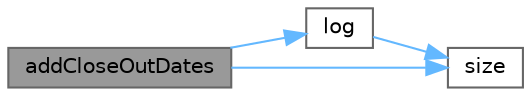 digraph "addCloseOutDates"
{
 // INTERACTIVE_SVG=YES
 // LATEX_PDF_SIZE
  bgcolor="transparent";
  edge [fontname=Helvetica,fontsize=10,labelfontname=Helvetica,labelfontsize=10];
  node [fontname=Helvetica,fontsize=10,shape=box,height=0.2,width=0.4];
  rankdir="LR";
  Node1 [label="addCloseOutDates",height=0.2,width=0.4,color="gray40", fillcolor="grey60", style="filled", fontcolor="black",tooltip=" "];
  Node1 -> Node2 [color="steelblue1",style="solid"];
  Node2 [label="log",height=0.2,width=0.4,color="grey40", fillcolor="white", style="filled",URL="$classore_1_1data_1_1_date_grid.html#aa5af53510557e77a03906c5016ebe66f",tooltip=" "];
  Node2 -> Node3 [color="steelblue1",style="solid"];
  Node3 [label="size",height=0.2,width=0.4,color="grey40", fillcolor="white", style="filled",URL="$classore_1_1data_1_1_date_grid.html#a48b90275c7bccf5822418ef47bb922ee",tooltip="The size of the date grid."];
  Node1 -> Node3 [color="steelblue1",style="solid"];
}
